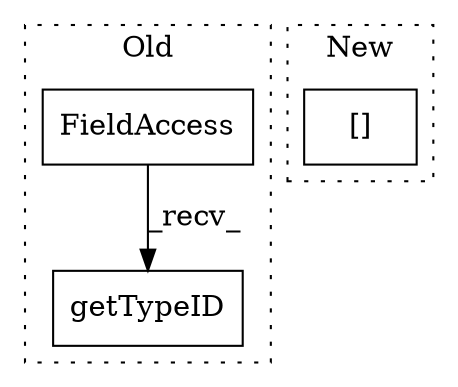 digraph G {
subgraph cluster0 {
1 [label="getTypeID" a="32" s="9397,9413" l="10,1" shape="box"];
3 [label="FieldAccess" a="22" s="9367" l="29" shape="box"];
label = "Old";
style="dotted";
}
subgraph cluster1 {
2 [label="[]" a="2" s="10012,10032" l="14,1" shape="box"];
label = "New";
style="dotted";
}
3 -> 1 [label="_recv_"];
}